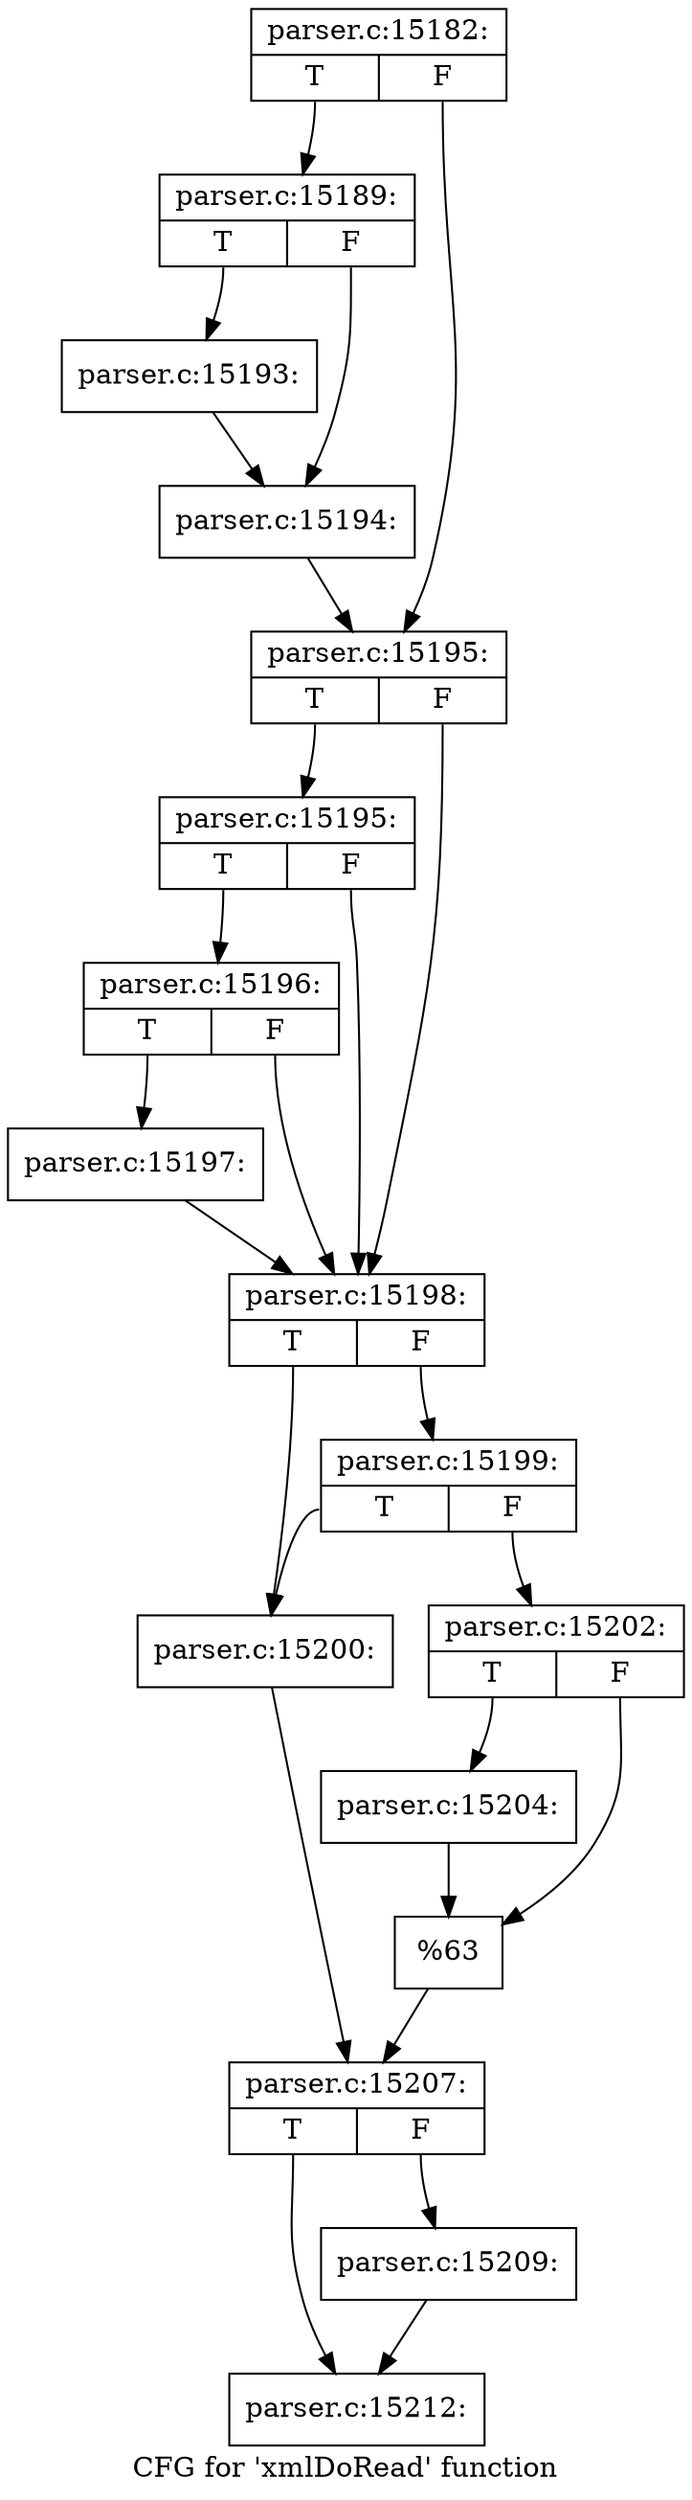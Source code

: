 digraph "CFG for 'xmlDoRead' function" {
	label="CFG for 'xmlDoRead' function";

	Node0x55d73c357c40 [shape=record,label="{parser.c:15182:|{<s0>T|<s1>F}}"];
	Node0x55d73c357c40:s0 -> Node0x55d73c36ec40;
	Node0x55d73c357c40:s1 -> Node0x55d73c36ec90;
	Node0x55d73c36ec40 [shape=record,label="{parser.c:15189:|{<s0>T|<s1>F}}"];
	Node0x55d73c36ec40:s0 -> Node0x55d73c36f4f0;
	Node0x55d73c36ec40:s1 -> Node0x55d73c36f540;
	Node0x55d73c36f4f0 [shape=record,label="{parser.c:15193:}"];
	Node0x55d73c36f4f0 -> Node0x55d73c36f540;
	Node0x55d73c36f540 [shape=record,label="{parser.c:15194:}"];
	Node0x55d73c36f540 -> Node0x55d73c36ec90;
	Node0x55d73c36ec90 [shape=record,label="{parser.c:15195:|{<s0>T|<s1>F}}"];
	Node0x55d73c36ec90:s0 -> Node0x55d73c36fc20;
	Node0x55d73c36ec90:s1 -> Node0x55d73c36fb50;
	Node0x55d73c36fc20 [shape=record,label="{parser.c:15195:|{<s0>T|<s1>F}}"];
	Node0x55d73c36fc20:s0 -> Node0x55d73c36fba0;
	Node0x55d73c36fc20:s1 -> Node0x55d73c36fb50;
	Node0x55d73c36fba0 [shape=record,label="{parser.c:15196:|{<s0>T|<s1>F}}"];
	Node0x55d73c36fba0:s0 -> Node0x55d73c36fb00;
	Node0x55d73c36fba0:s1 -> Node0x55d73c36fb50;
	Node0x55d73c36fb00 [shape=record,label="{parser.c:15197:}"];
	Node0x55d73c36fb00 -> Node0x55d73c36fb50;
	Node0x55d73c36fb50 [shape=record,label="{parser.c:15198:|{<s0>T|<s1>F}}"];
	Node0x55d73c36fb50:s0 -> Node0x55d73c370c90;
	Node0x55d73c36fb50:s1 -> Node0x55d73c370d80;
	Node0x55d73c370d80 [shape=record,label="{parser.c:15199:|{<s0>T|<s1>F}}"];
	Node0x55d73c370d80:s0 -> Node0x55d73c370c90;
	Node0x55d73c370d80:s1 -> Node0x55d73c370d30;
	Node0x55d73c370c90 [shape=record,label="{parser.c:15200:}"];
	Node0x55d73c370c90 -> Node0x55d73c370ce0;
	Node0x55d73c370d30 [shape=record,label="{parser.c:15202:|{<s0>T|<s1>F}}"];
	Node0x55d73c370d30:s0 -> Node0x55d73c3718f0;
	Node0x55d73c370d30:s1 -> Node0x55d73c371940;
	Node0x55d73c3718f0 [shape=record,label="{parser.c:15204:}"];
	Node0x55d73c3718f0 -> Node0x55d73c371940;
	Node0x55d73c371940 [shape=record,label="{%63}"];
	Node0x55d73c371940 -> Node0x55d73c370ce0;
	Node0x55d73c370ce0 [shape=record,label="{parser.c:15207:|{<s0>T|<s1>F}}"];
	Node0x55d73c370ce0:s0 -> Node0x55d73c3724c0;
	Node0x55d73c370ce0:s1 -> Node0x55d73c372470;
	Node0x55d73c372470 [shape=record,label="{parser.c:15209:}"];
	Node0x55d73c372470 -> Node0x55d73c3724c0;
	Node0x55d73c3724c0 [shape=record,label="{parser.c:15212:}"];
}
